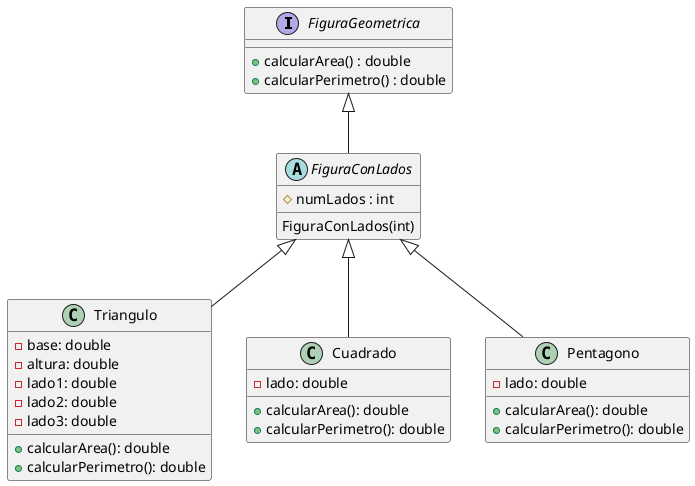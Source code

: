 @startuml

interface FiguraGeometrica {
  +calcularArea() : double
  +calcularPerimetro() : double
}

abstract class FiguraConLados {
  #numLados : int
  FiguraConLados(int)
}

FiguraGeometrica <|-- FiguraConLados
FiguraConLados <|-- Triangulo
FiguraConLados <|-- Cuadrado
FiguraConLados <|-- Pentagono

class Triangulo {
  -base: double
  -altura: double
  -lado1: double
  -lado2: double
  -lado3: double
  +calcularArea(): double
  +calcularPerimetro(): double
}

class Cuadrado {
  -lado: double
  +calcularArea(): double
  +calcularPerimetro(): double
}

class Pentagono {
  -lado: double
  +calcularArea(): double
  +calcularPerimetro(): double
}

@enduml
